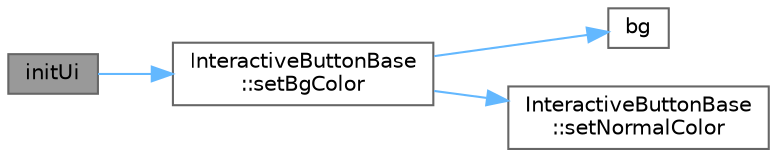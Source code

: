 digraph "initUi"
{
 // LATEX_PDF_SIZE
  bgcolor="transparent";
  edge [fontname=Helvetica,fontsize=10,labelfontname=Helvetica,labelfontsize=10];
  node [fontname=Helvetica,fontsize=10,shape=box,height=0.2,width=0.4];
  rankdir="LR";
  Node1 [id="Node000001",label="initUi",height=0.2,width=0.4,color="gray40", fillcolor="grey60", style="filled", fontcolor="black",tooltip="初始化界面"];
  Node1 -> Node2 [id="edge1_Node000001_Node000002",color="steelblue1",style="solid",tooltip=" "];
  Node2 [id="Node000002",label="InteractiveButtonBase\l::setBgColor",height=0.2,width=0.4,color="grey40", fillcolor="white", style="filled",URL="$class_interactive_button_base.html#aa515502b4471f7e936e64264fecb39be",tooltip="设置背景颜色"];
  Node2 -> Node3 [id="edge2_Node000002_Node000003",color="steelblue1",style="solid",tooltip=" "];
  Node3 [id="Node000003",label="bg",height=0.2,width=0.4,color="grey40", fillcolor="white", style="filled",URL="$color_8h.html#ae85aa6f7e0b7a5f146778c0c92c70921",tooltip="Creates a text style from the background color."];
  Node2 -> Node4 [id="edge3_Node000002_Node000004",color="steelblue1",style="solid",tooltip=" "];
  Node4 [id="Node000004",label="InteractiveButtonBase\l::setNormalColor",height=0.2,width=0.4,color="grey40", fillcolor="white", style="filled",URL="$class_interactive_button_base.html#adf3e97daa6c48185c141b0af7ca48de8",tooltip="设置默认背景颜色"];
}
